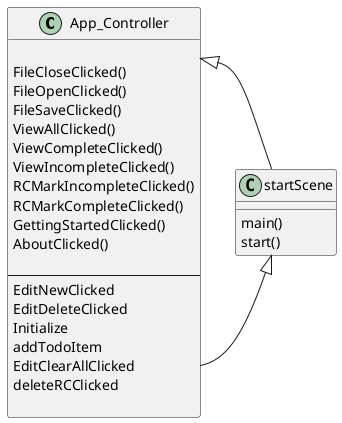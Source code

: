 @startuml
'https://plantuml.com/sequence-diagram

class App_Controller {

FileCloseClicked()
FileOpenClicked()
FileSaveClicked()
ViewAllClicked()
ViewCompleteClicked()
ViewIncompleteClicked()
RCMarkIncompleteClicked()
RCMarkCompleteClicked()
GettingStartedClicked()
AboutClicked()

--
EditNewClicked
EditDeleteClicked
Initialize
addTodoItem
EditClearAllClicked
deleteRCClicked

}

class startScene {
main()
start()
}

App_Controller -|> startScene
App_Controller <|- startScene


@enduml